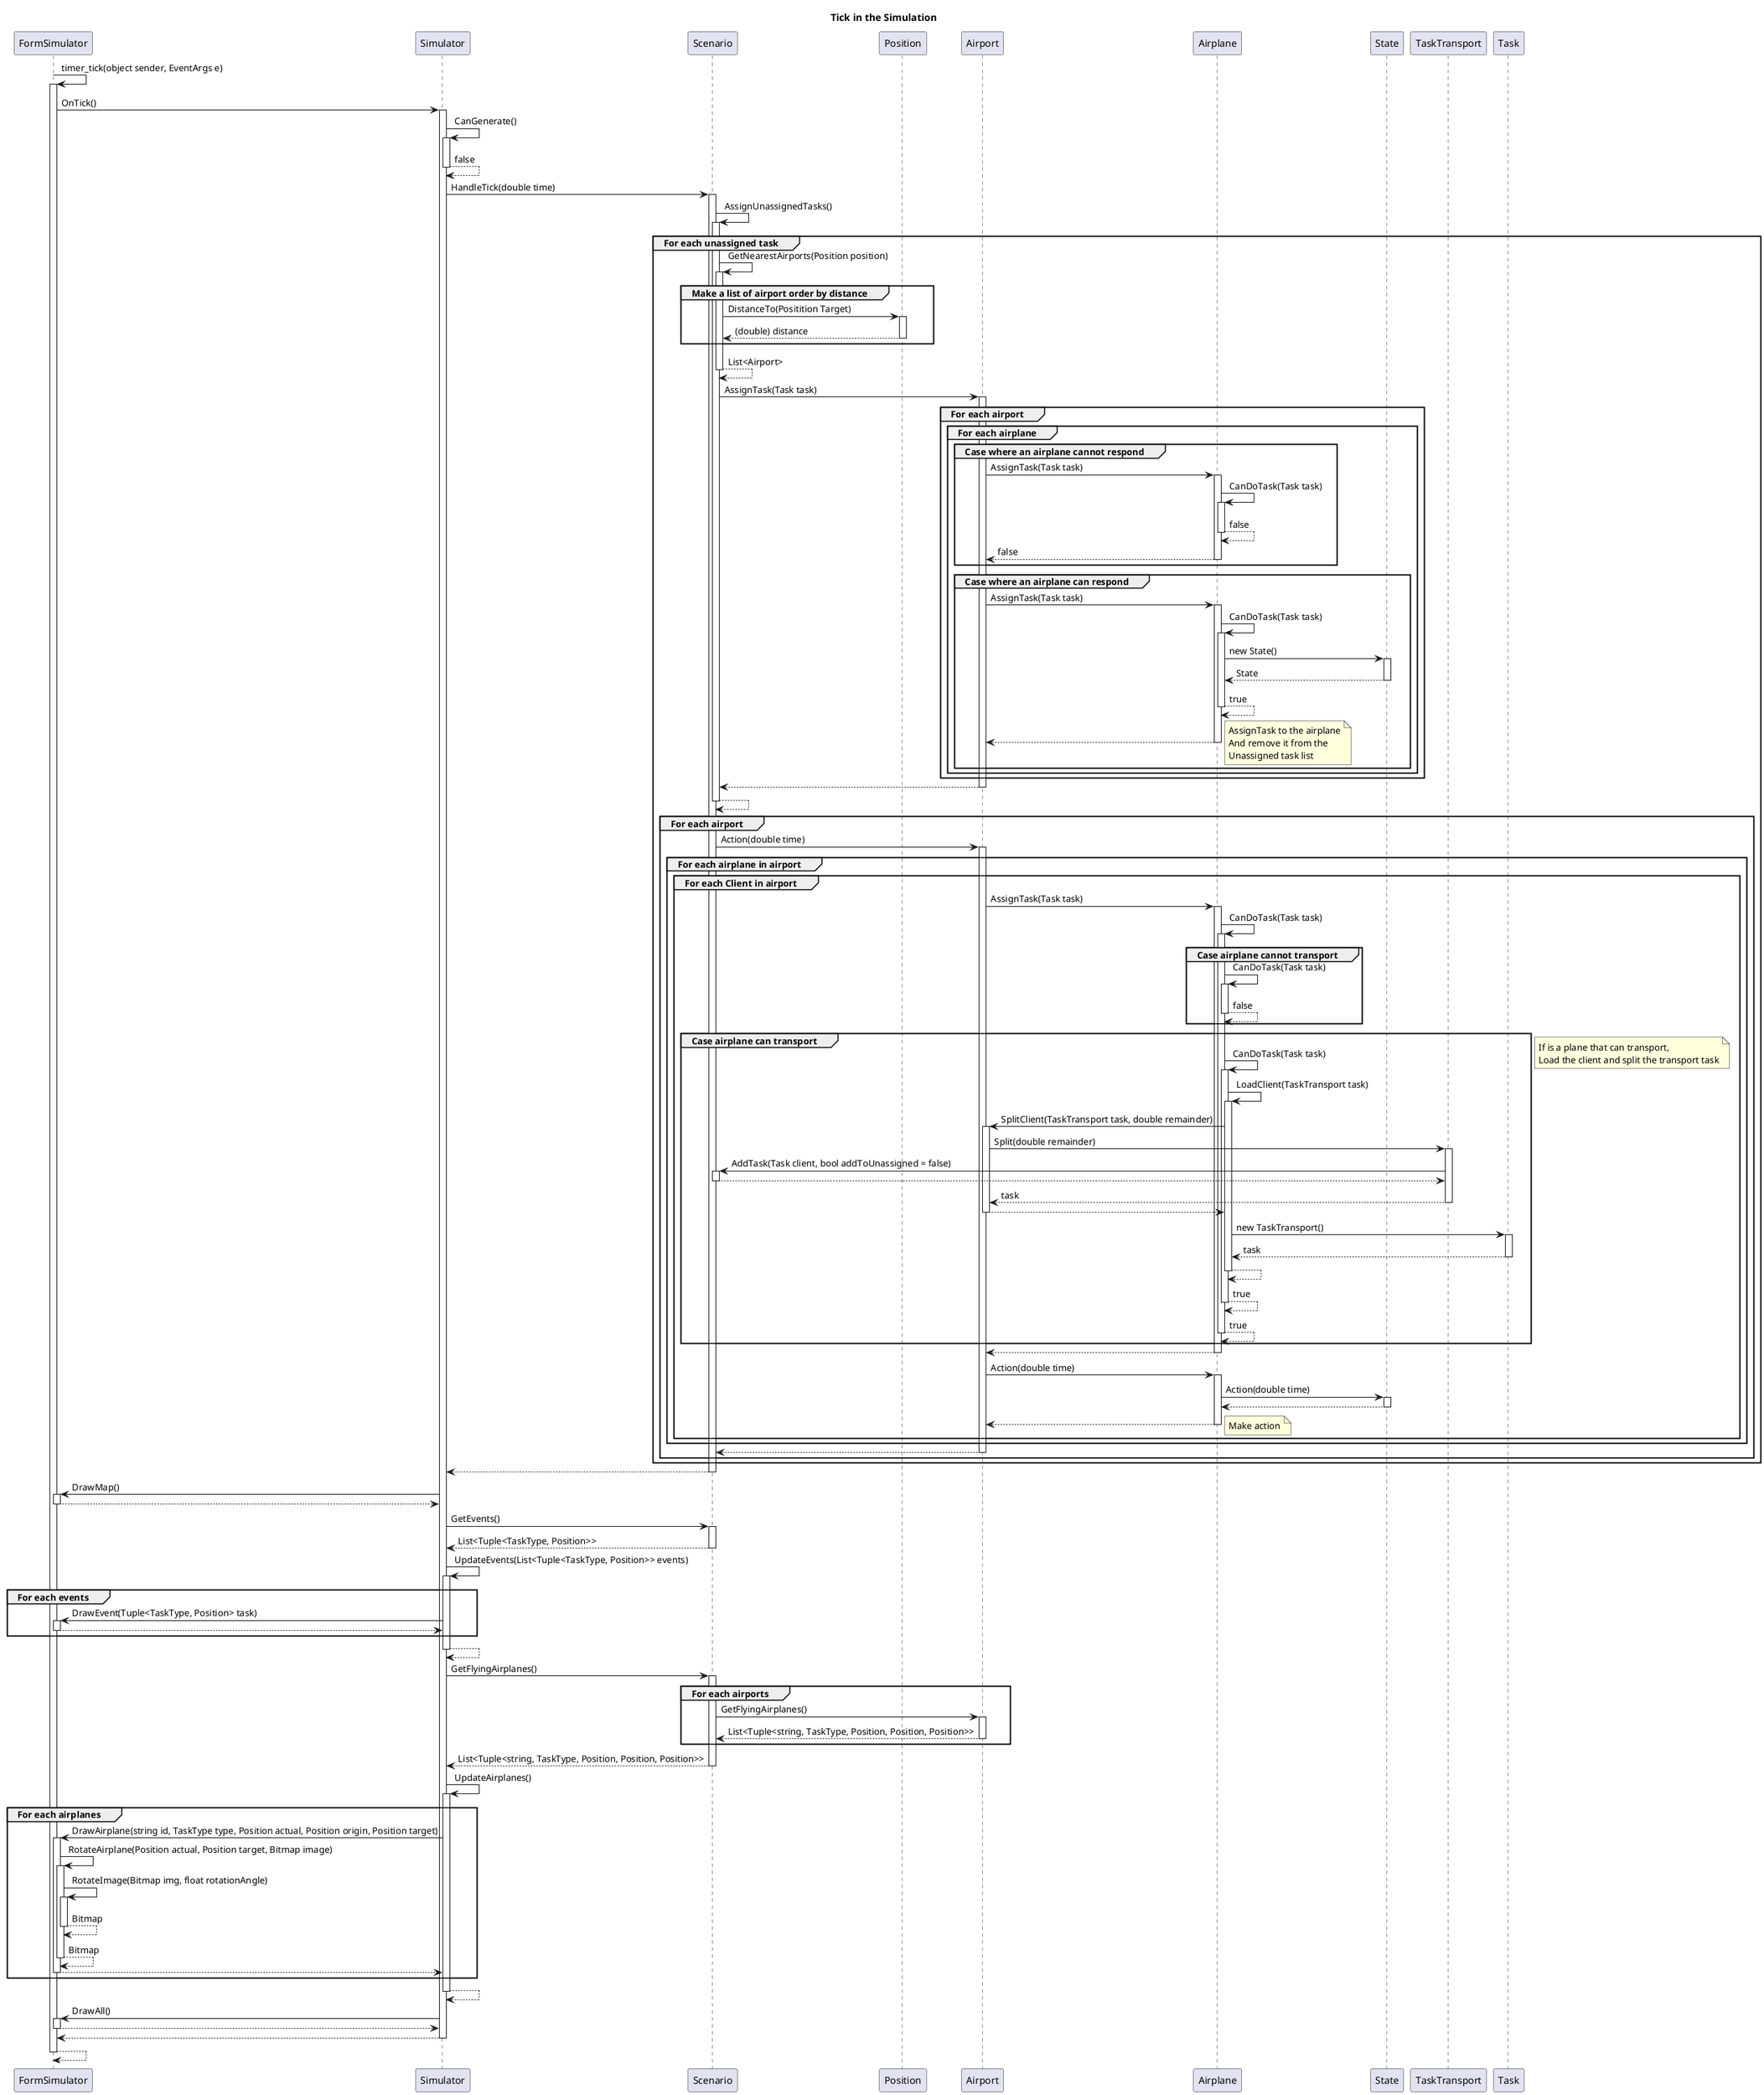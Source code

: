@startuml Loop in simulator
title Tick in the Simulation

FormSimulator -> FormSimulator ++: timer_tick(object sender, EventArgs e)
FormSimulator -> Simulator ++: OnTick()

'Checks if clients can be generated
Simulator -> Simulator ++: CanGenerate()
return false

Simulator -> Scenario ++: HandleTick(double time)

'Assign unassigned tasks
Scenario -> Scenario ++: AssignUnassignedTasks()

group For each unassigned task
    'Get nearest airport
    Scenario -> Scenario ++: GetNearestAirports(Position position)
    group Make a list of airport order by distance
        Scenario -> Position ++: DistanceTo(Positition Target)
        return (double) distance    
    end
    return List<Airport>

    'Assign tasks
    Scenario -> Airport ++: AssignTask(Task task)
    group For each airport
        'AssignTask to the airplane
        group For each airplane
            group Case where an airplane cannot respond
                Airport -> Airplane ++: AssignTask(Task task)
                Airplane -> Airplane ++: CanDoTask(Task task)
                return false
                return false
            end

            group Case where an airplane can respond
                Airport -> Airplane ++: AssignTask(Task task)
                Airplane -> Airplane ++: CanDoTask(Task task)
                Airplane -> State ++: new State()
                return State
                return true
                return
                note right
                    AssignTask to the airplane
                    And remove it from the
                    Unassigned task list
                end note
            end   
        end
    end
    return
    return
        
    'Make all airplane actions
    group For each airport
        Scenario -> Airport ++: Action(double time)
        group For each airplane in airport
            group For each Client in airport
                Airport -> Airplane ++: AssignTask(Task task)
                Airplane -> Airplane ++: CanDoTask(Task task)

                group Case airplane cannot transport
                    Airplane -> Airplane ++: CanDoTask(Task task)
                    return false
                end

                group Case airplane can transport
                    Airplane -> Airplane ++: CanDoTask(Task task)
                    Airplane -> Airplane ++: LoadClient(TaskTransport task)
                    Airplane -> Airport ++: SplitClient(TaskTransport task, double remainder)
                    Airport -> TaskTransport ++: Split(double remainder)
                    TaskTransport -> Scenario ++: AddTask(Task client, bool addToUnassigned = false)
                    return
                    return task
                    return
                    Airplane -> Task ++: new TaskTransport()
                    return task
                    return
                    return true
                    return true
                end
                note right
                    If is a plane that can transport,
                    Load the client and split the transport task
                end note

                return

                Airport -> Airplane ++: Action(double time)
                Airplane -> State ++: Action(double time)
                return
                return
                note right
                    Make action
                end note
            end
        end
        return
        'Ajouter ici des action
        
    end
end    
return

'Update form
Simulator -> FormSimulator ++: DrawMap()
return

'Update events
Simulator -> Scenario ++: GetEvents()
return List<Tuple<TaskType, Position>>
Simulator -> Simulator ++: UpdateEvents(List<Tuple<TaskType, Position>> events)
group For each events
    Simulator -> FormSimulator ++: DrawEvent(Tuple<TaskType, Position> task)
    return
end
return

'Update airplanes
Simulator -> Scenario ++: GetFlyingAirplanes()
group For each airports
    Scenario -> Airport ++: GetFlyingAirplanes()
    return List<Tuple<string, TaskType, Position, Position, Position>>    
end
return List<Tuple<string, TaskType, Position, Position, Position>>

Simulator -> Simulator ++: UpdateAirplanes()
group For each airplanes
    Simulator -> FormSimulator ++: DrawAirplane(string id, TaskType type, Position actual, Position origin, Position target)
    FormSimulator -> FormSimulator ++: RotateAirplane(Position actual, Position target, Bitmap image)
    FormSimulator -> FormSimulator ++: RotateImage(Bitmap img, float rotationAngle)
    return Bitmap
    return Bitmap
    return
end
return

'Draw all
Simulator -> FormSimulator ++: DrawAll()
return

return
return
@enduml
